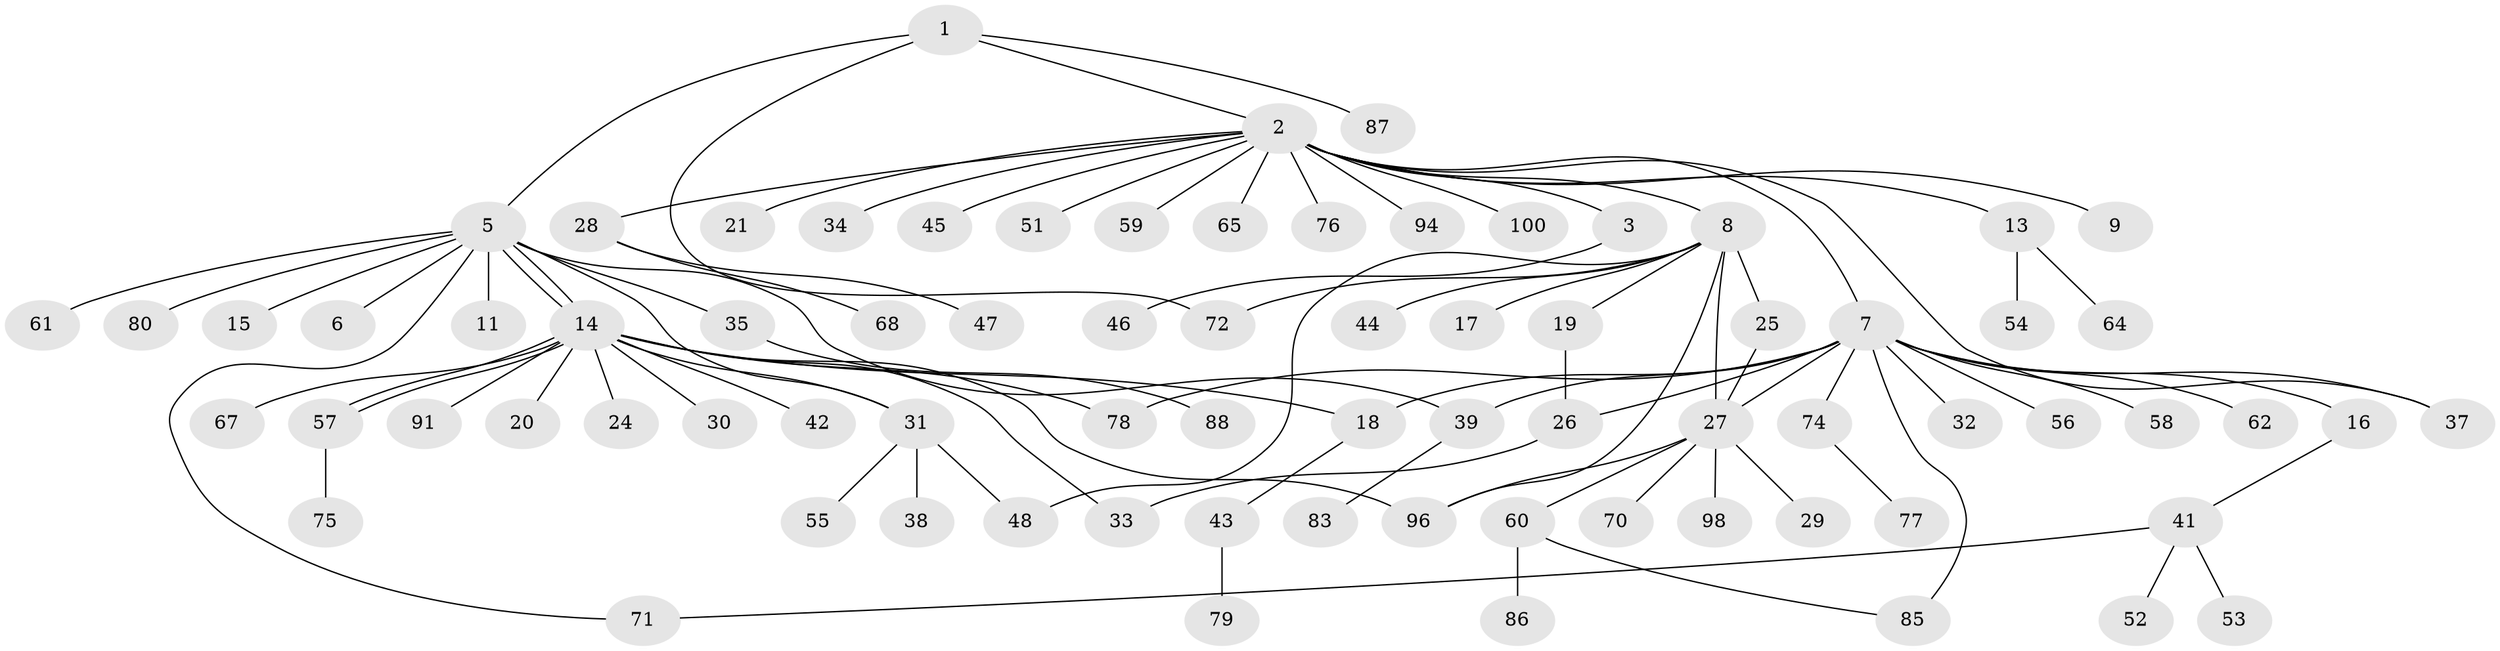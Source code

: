// original degree distribution, {5: 0.009900990099009901, 18: 0.009900990099009901, 2: 0.297029702970297, 1: 0.49504950495049505, 11: 0.009900990099009901, 10: 0.009900990099009901, 8: 0.019801980198019802, 3: 0.09900990099009901, 7: 0.009900990099009901, 15: 0.009900990099009901, 4: 0.019801980198019802, 6: 0.009900990099009901}
// Generated by graph-tools (version 1.1) at 2025/41/03/06/25 10:41:52]
// undirected, 77 vertices, 93 edges
graph export_dot {
graph [start="1"]
  node [color=gray90,style=filled];
  1 [super="+93"];
  2 [super="+4"];
  3;
  5 [super="+49"];
  6;
  7 [super="+12"];
  8 [super="+10"];
  9 [super="+66"];
  11;
  13 [super="+22"];
  14 [super="+23"];
  15;
  16;
  17;
  18;
  19;
  20;
  21;
  24;
  25;
  26 [super="+50"];
  27 [super="+92"];
  28 [super="+36"];
  29;
  30;
  31 [super="+40"];
  32;
  33 [super="+69"];
  34;
  35;
  37;
  38;
  39;
  41 [super="+82"];
  42;
  43 [super="+101"];
  44;
  45;
  46 [super="+73"];
  47;
  48;
  51 [super="+63"];
  52 [super="+99"];
  53;
  54;
  55;
  56;
  57;
  58;
  59 [super="+89"];
  60 [super="+81"];
  61;
  62;
  64;
  65;
  67;
  68;
  70;
  71;
  72 [super="+95"];
  74;
  75;
  76;
  77 [super="+90"];
  78 [super="+84"];
  79;
  80;
  83;
  85;
  86 [super="+97"];
  87;
  88;
  91;
  94;
  96;
  98;
  100;
  1 -- 2;
  1 -- 5;
  1 -- 87;
  1 -- 72;
  2 -- 3;
  2 -- 7;
  2 -- 8;
  2 -- 9;
  2 -- 13;
  2 -- 21;
  2 -- 28;
  2 -- 34;
  2 -- 37;
  2 -- 45;
  2 -- 51;
  2 -- 59;
  2 -- 65;
  2 -- 76;
  2 -- 94;
  2 -- 100;
  3 -- 46;
  5 -- 6;
  5 -- 11;
  5 -- 14;
  5 -- 14;
  5 -- 15;
  5 -- 31;
  5 -- 35;
  5 -- 61;
  5 -- 80;
  5 -- 71;
  5 -- 39;
  7 -- 26;
  7 -- 27;
  7 -- 32 [weight=2];
  7 -- 37;
  7 -- 39;
  7 -- 56;
  7 -- 58;
  7 -- 62;
  7 -- 16;
  7 -- 18;
  7 -- 85;
  7 -- 74;
  7 -- 78;
  8 -- 17;
  8 -- 19;
  8 -- 25;
  8 -- 44;
  8 -- 72;
  8 -- 96;
  8 -- 48;
  8 -- 27;
  13 -- 64;
  13 -- 54;
  14 -- 18;
  14 -- 20;
  14 -- 24;
  14 -- 30;
  14 -- 33;
  14 -- 42;
  14 -- 57;
  14 -- 57;
  14 -- 67;
  14 -- 91;
  14 -- 96;
  14 -- 31;
  14 -- 78;
  16 -- 41;
  18 -- 43;
  19 -- 26;
  25 -- 27;
  26 -- 33;
  27 -- 29;
  27 -- 60;
  27 -- 70;
  27 -- 96;
  27 -- 98;
  28 -- 47;
  28 -- 68;
  31 -- 38;
  31 -- 48;
  31 -- 55;
  35 -- 88;
  39 -- 83;
  41 -- 52;
  41 -- 53;
  41 -- 71;
  43 -- 79;
  57 -- 75;
  60 -- 85;
  60 -- 86;
  74 -- 77;
}
